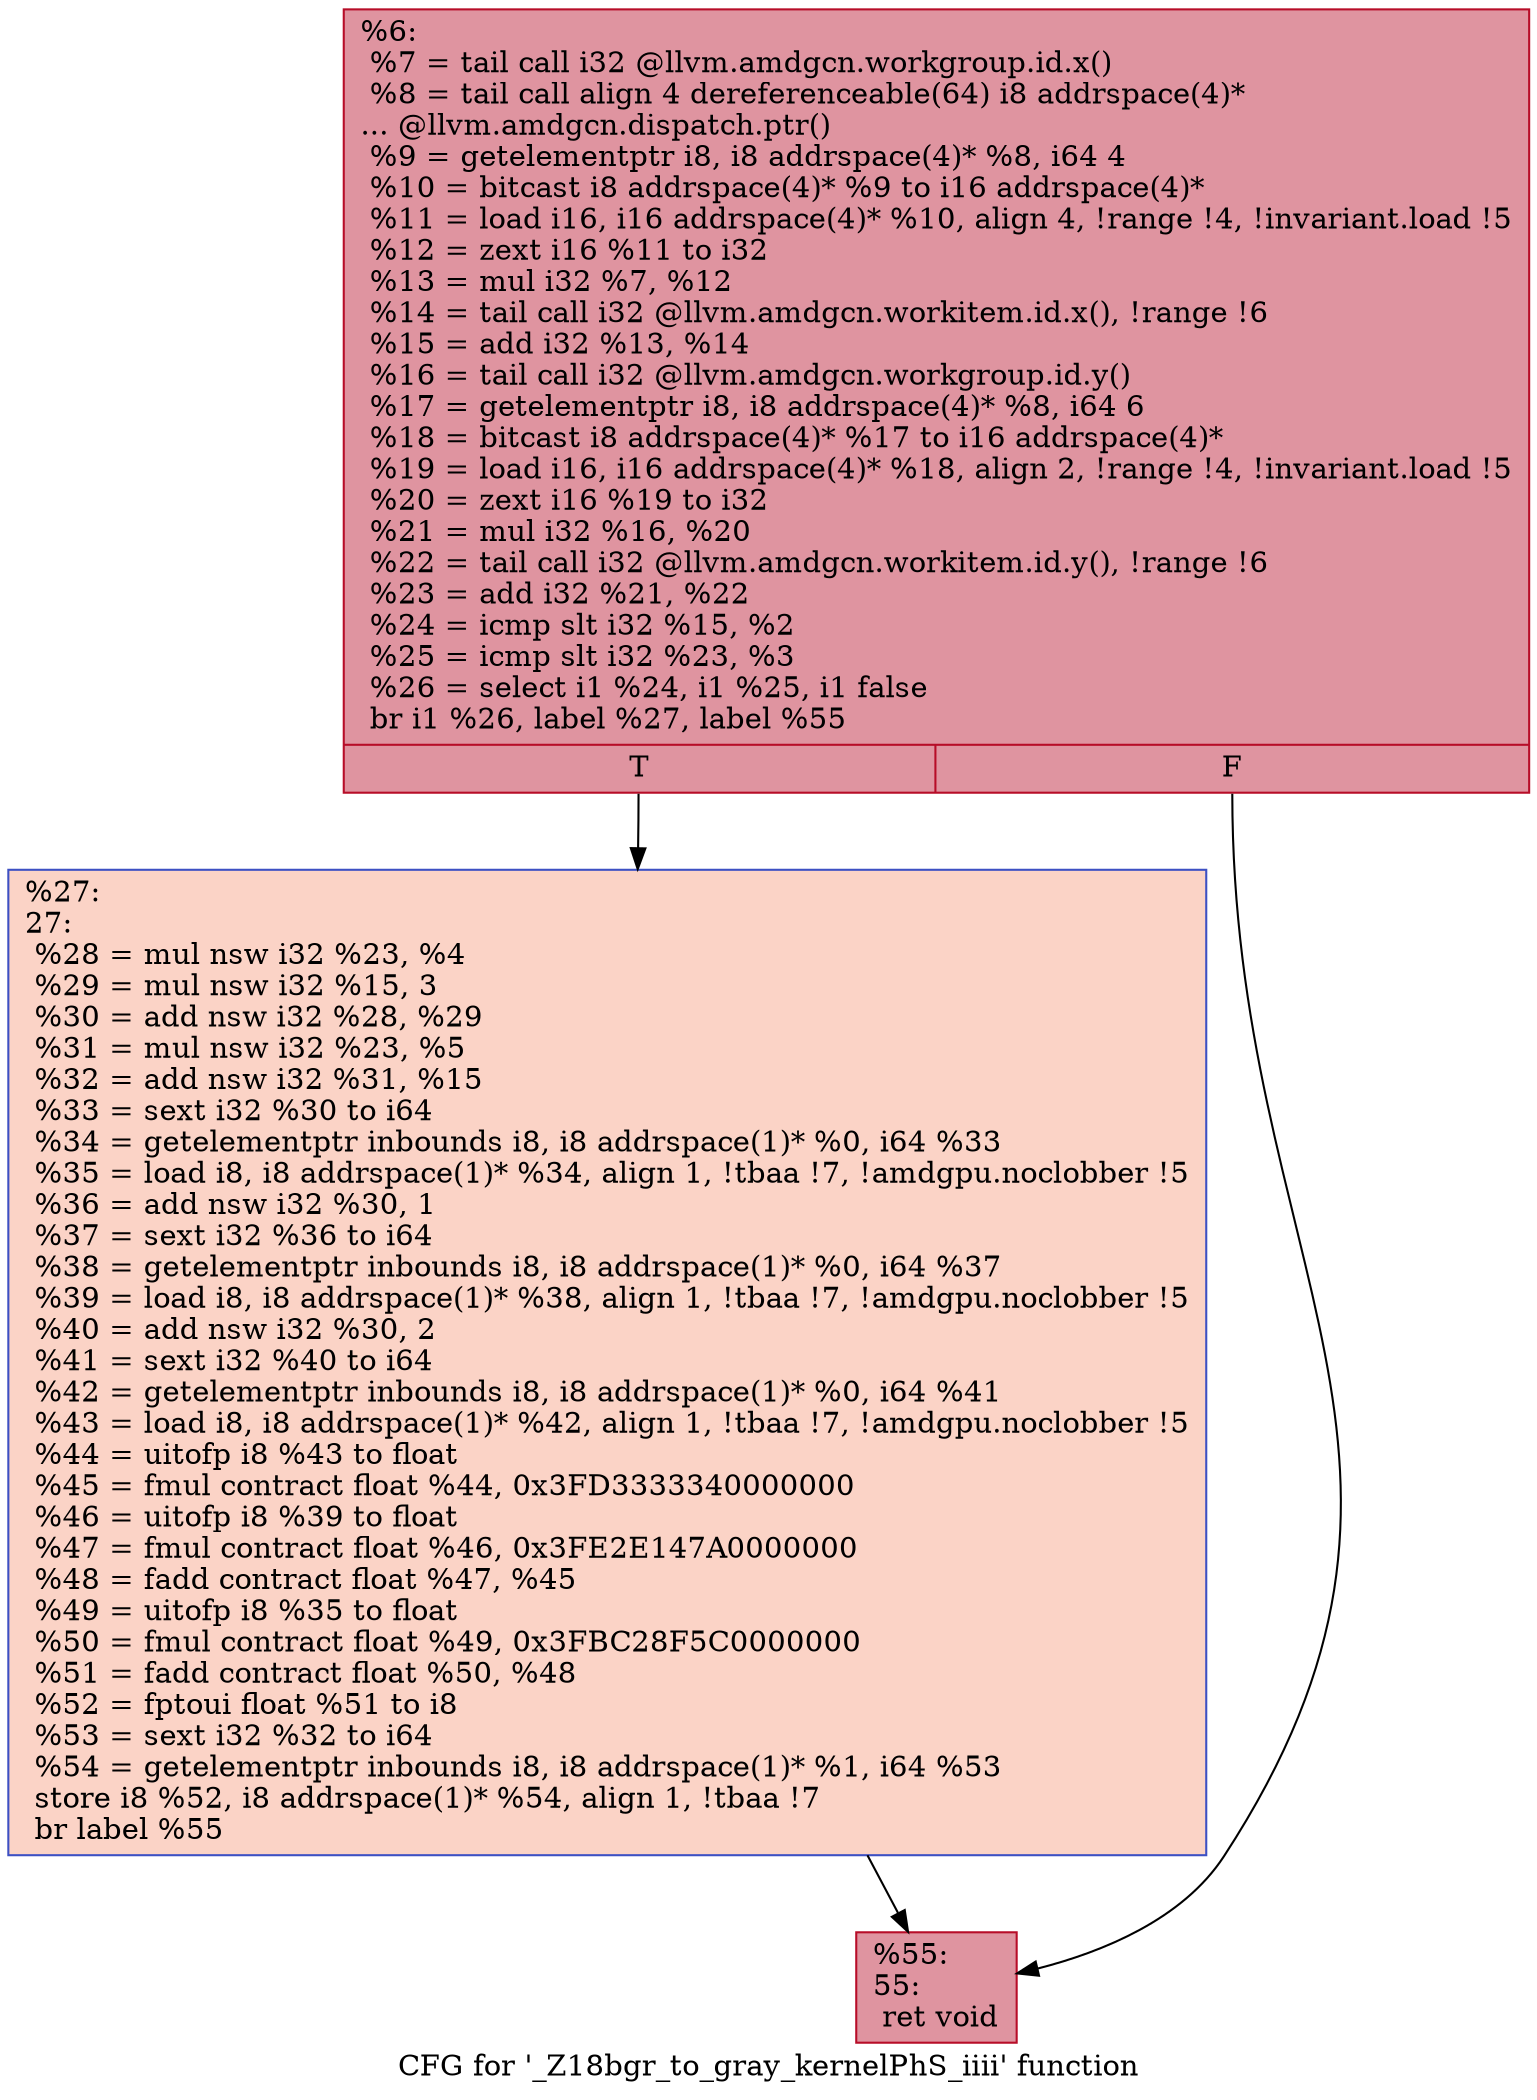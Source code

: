 digraph "CFG for '_Z18bgr_to_gray_kernelPhS_iiii' function" {
	label="CFG for '_Z18bgr_to_gray_kernelPhS_iiii' function";

	Node0x4702730 [shape=record,color="#b70d28ff", style=filled, fillcolor="#b70d2870",label="{%6:\l  %7 = tail call i32 @llvm.amdgcn.workgroup.id.x()\l  %8 = tail call align 4 dereferenceable(64) i8 addrspace(4)*\l... @llvm.amdgcn.dispatch.ptr()\l  %9 = getelementptr i8, i8 addrspace(4)* %8, i64 4\l  %10 = bitcast i8 addrspace(4)* %9 to i16 addrspace(4)*\l  %11 = load i16, i16 addrspace(4)* %10, align 4, !range !4, !invariant.load !5\l  %12 = zext i16 %11 to i32\l  %13 = mul i32 %7, %12\l  %14 = tail call i32 @llvm.amdgcn.workitem.id.x(), !range !6\l  %15 = add i32 %13, %14\l  %16 = tail call i32 @llvm.amdgcn.workgroup.id.y()\l  %17 = getelementptr i8, i8 addrspace(4)* %8, i64 6\l  %18 = bitcast i8 addrspace(4)* %17 to i16 addrspace(4)*\l  %19 = load i16, i16 addrspace(4)* %18, align 2, !range !4, !invariant.load !5\l  %20 = zext i16 %19 to i32\l  %21 = mul i32 %16, %20\l  %22 = tail call i32 @llvm.amdgcn.workitem.id.y(), !range !6\l  %23 = add i32 %21, %22\l  %24 = icmp slt i32 %15, %2\l  %25 = icmp slt i32 %23, %3\l  %26 = select i1 %24, i1 %25, i1 false\l  br i1 %26, label %27, label %55\l|{<s0>T|<s1>F}}"];
	Node0x4702730:s0 -> Node0x47061b0;
	Node0x4702730:s1 -> Node0x4706240;
	Node0x47061b0 [shape=record,color="#3d50c3ff", style=filled, fillcolor="#f59c7d70",label="{%27:\l27:                                               \l  %28 = mul nsw i32 %23, %4\l  %29 = mul nsw i32 %15, 3\l  %30 = add nsw i32 %28, %29\l  %31 = mul nsw i32 %23, %5\l  %32 = add nsw i32 %31, %15\l  %33 = sext i32 %30 to i64\l  %34 = getelementptr inbounds i8, i8 addrspace(1)* %0, i64 %33\l  %35 = load i8, i8 addrspace(1)* %34, align 1, !tbaa !7, !amdgpu.noclobber !5\l  %36 = add nsw i32 %30, 1\l  %37 = sext i32 %36 to i64\l  %38 = getelementptr inbounds i8, i8 addrspace(1)* %0, i64 %37\l  %39 = load i8, i8 addrspace(1)* %38, align 1, !tbaa !7, !amdgpu.noclobber !5\l  %40 = add nsw i32 %30, 2\l  %41 = sext i32 %40 to i64\l  %42 = getelementptr inbounds i8, i8 addrspace(1)* %0, i64 %41\l  %43 = load i8, i8 addrspace(1)* %42, align 1, !tbaa !7, !amdgpu.noclobber !5\l  %44 = uitofp i8 %43 to float\l  %45 = fmul contract float %44, 0x3FD3333340000000\l  %46 = uitofp i8 %39 to float\l  %47 = fmul contract float %46, 0x3FE2E147A0000000\l  %48 = fadd contract float %47, %45\l  %49 = uitofp i8 %35 to float\l  %50 = fmul contract float %49, 0x3FBC28F5C0000000\l  %51 = fadd contract float %50, %48\l  %52 = fptoui float %51 to i8\l  %53 = sext i32 %32 to i64\l  %54 = getelementptr inbounds i8, i8 addrspace(1)* %1, i64 %53\l  store i8 %52, i8 addrspace(1)* %54, align 1, !tbaa !7\l  br label %55\l}"];
	Node0x47061b0 -> Node0x4706240;
	Node0x4706240 [shape=record,color="#b70d28ff", style=filled, fillcolor="#b70d2870",label="{%55:\l55:                                               \l  ret void\l}"];
}
